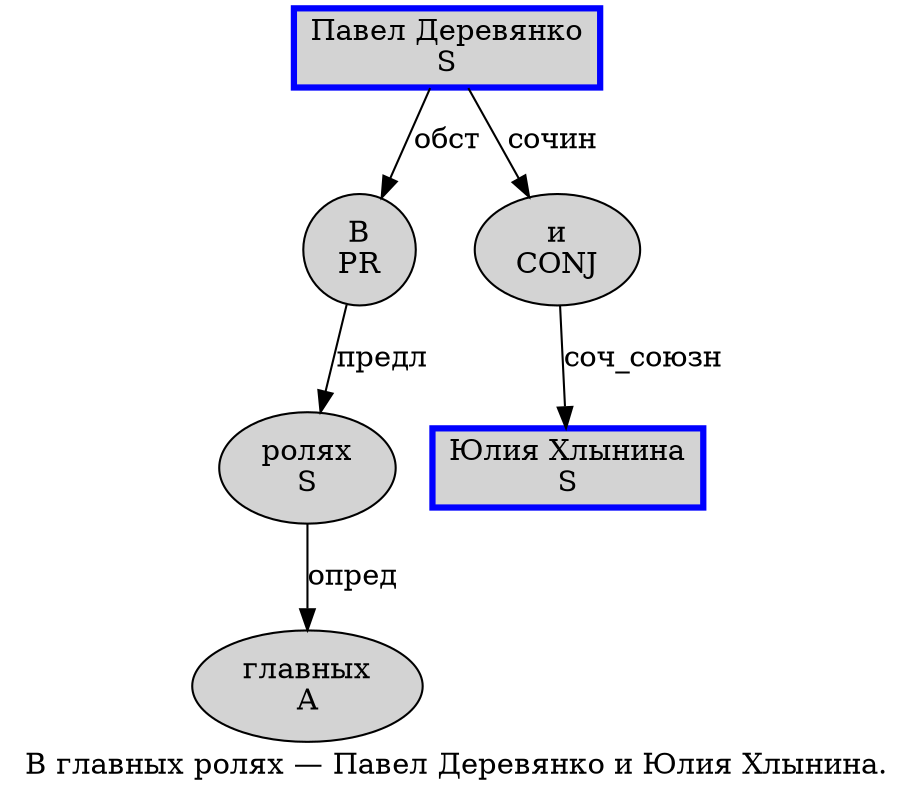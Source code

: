digraph SENTENCE_1019 {
	graph [label="В главных ролях — Павел Деревянко и Юлия Хлынина."]
	node [style=filled]
		0 [label="В
PR" color="" fillcolor=lightgray penwidth=1 shape=ellipse]
		1 [label="главных
A" color="" fillcolor=lightgray penwidth=1 shape=ellipse]
		2 [label="ролях
S" color="" fillcolor=lightgray penwidth=1 shape=ellipse]
		4 [label="Павел Деревянко
S" color=blue fillcolor=lightgray penwidth=3 shape=box]
		5 [label="и
CONJ" color="" fillcolor=lightgray penwidth=1 shape=ellipse]
		6 [label="Юлия Хлынина
S" color=blue fillcolor=lightgray penwidth=3 shape=box]
			2 -> 1 [label="опред"]
			4 -> 0 [label="обст"]
			4 -> 5 [label="сочин"]
			0 -> 2 [label="предл"]
			5 -> 6 [label="соч_союзн"]
}